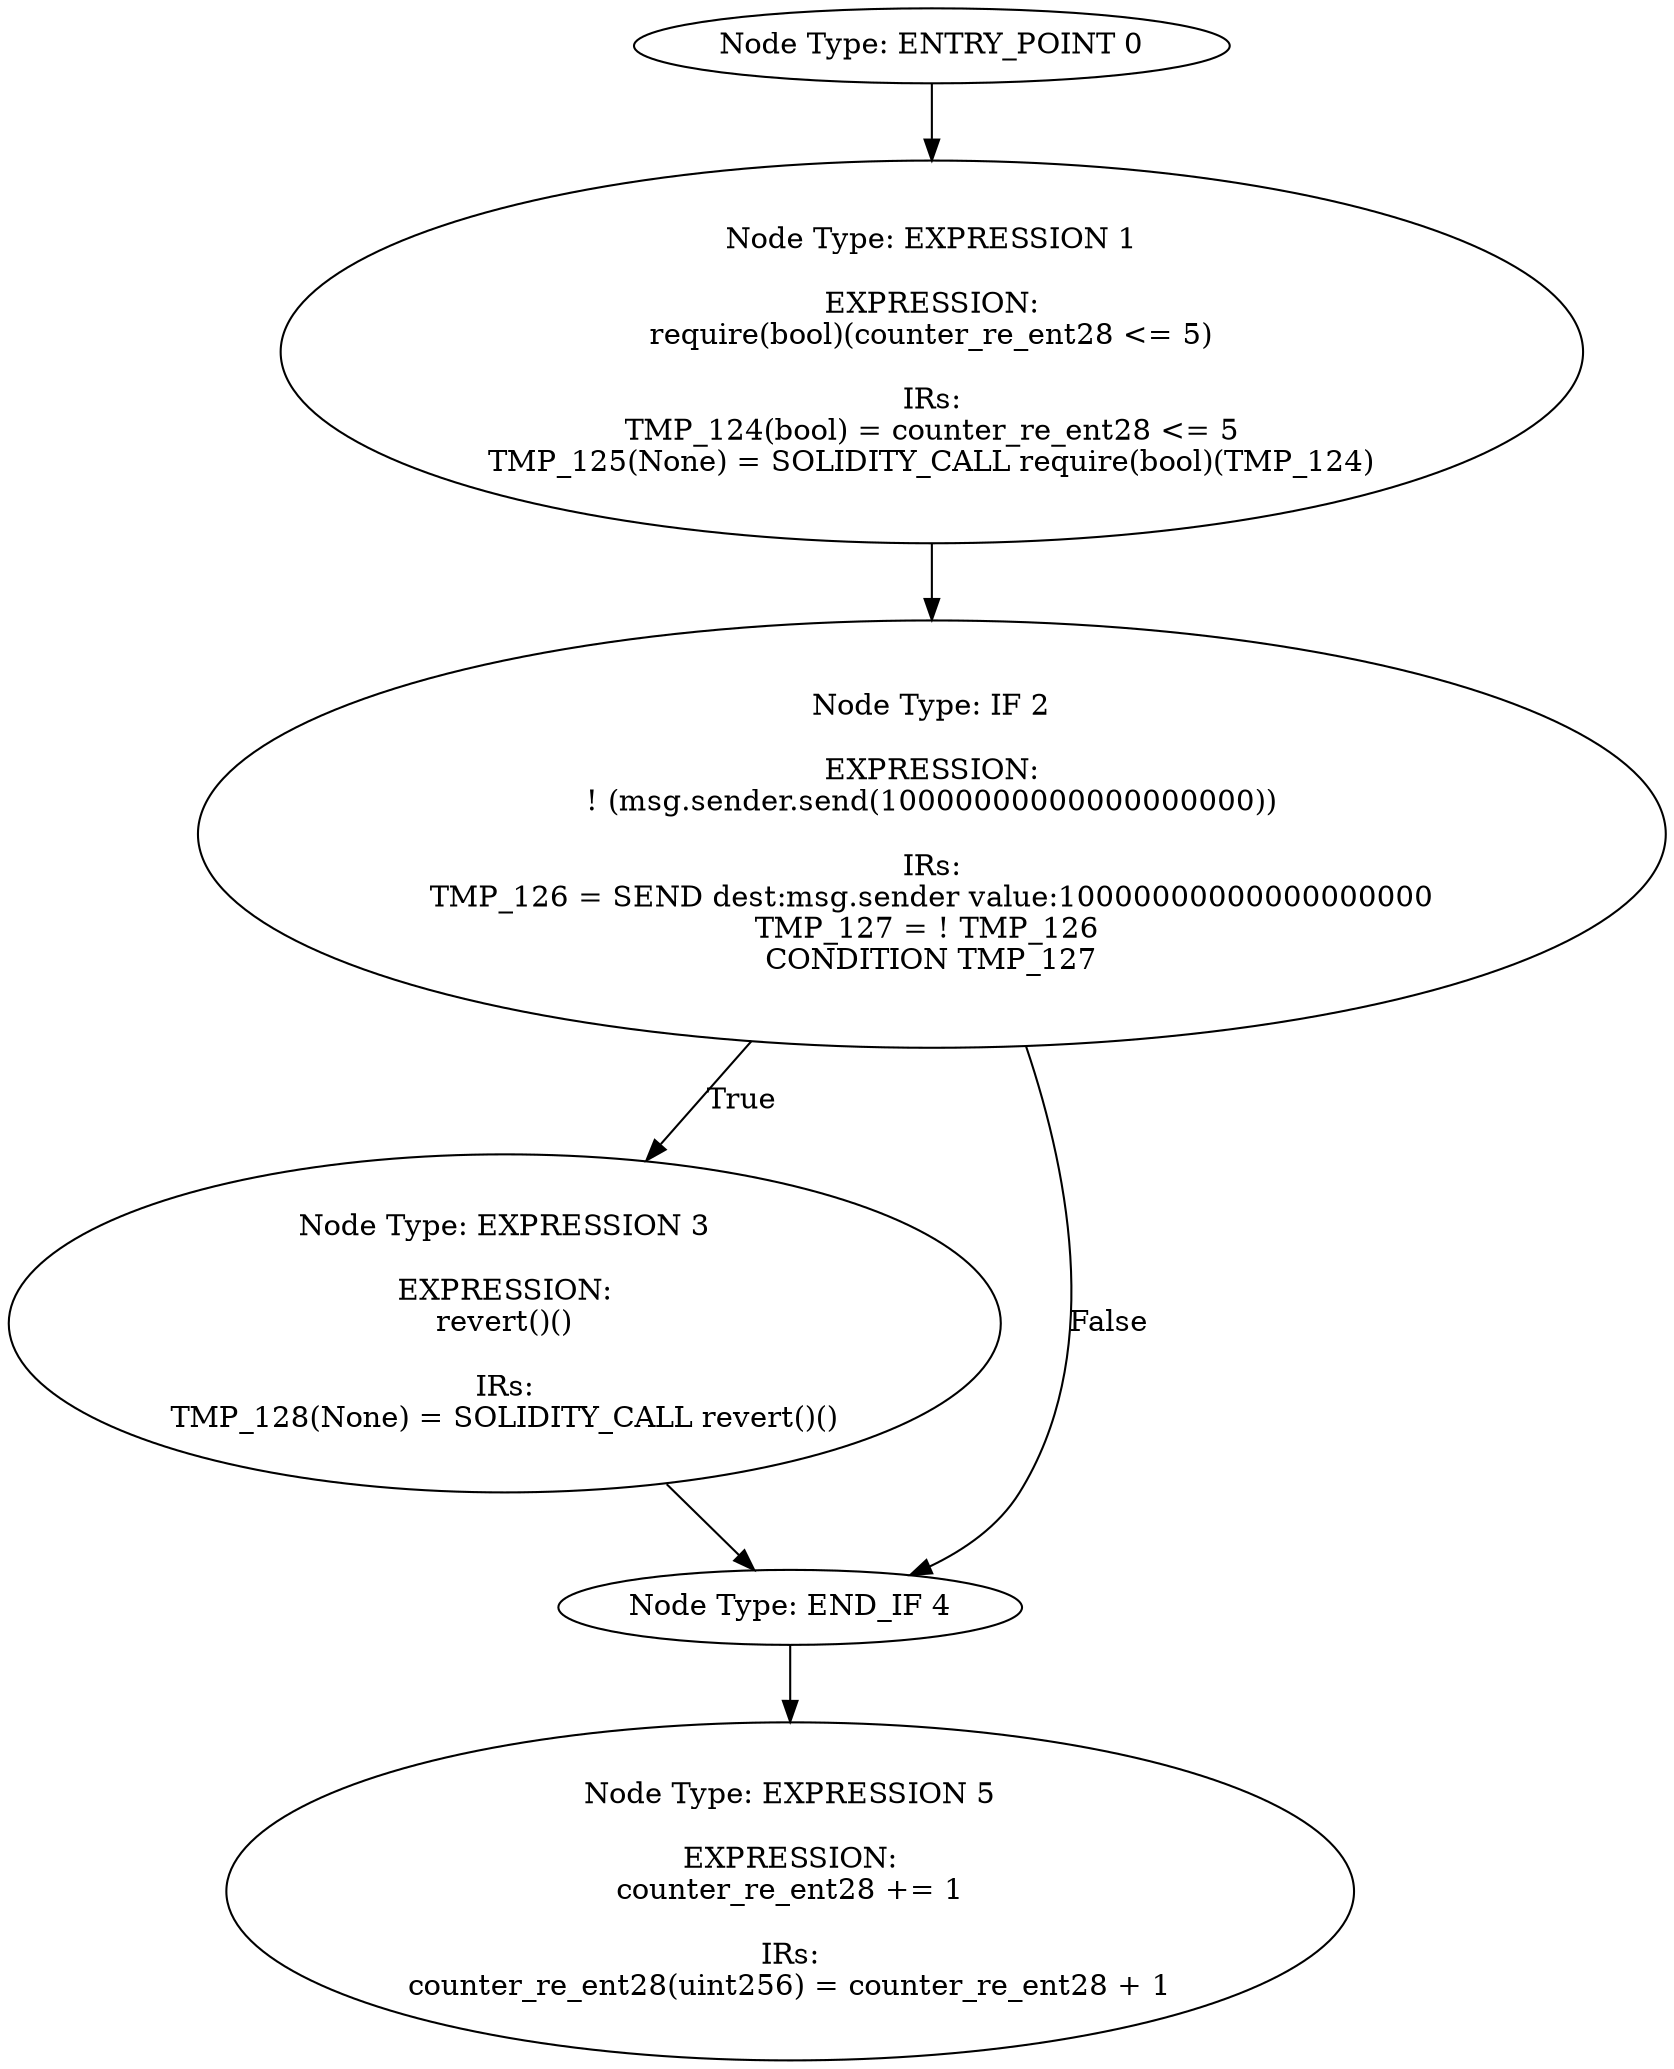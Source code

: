 digraph{
0[label="Node Type: ENTRY_POINT 0
"];
0->1;
1[label="Node Type: EXPRESSION 1

EXPRESSION:
require(bool)(counter_re_ent28 <= 5)

IRs:
TMP_124(bool) = counter_re_ent28 <= 5
TMP_125(None) = SOLIDITY_CALL require(bool)(TMP_124)"];
1->2;
2[label="Node Type: IF 2

EXPRESSION:
! (msg.sender.send(10000000000000000000))

IRs:
TMP_126 = SEND dest:msg.sender value:10000000000000000000
TMP_127 = ! TMP_126 
CONDITION TMP_127"];
2->3[label="True"];
2->4[label="False"];
3[label="Node Type: EXPRESSION 3

EXPRESSION:
revert()()

IRs:
TMP_128(None) = SOLIDITY_CALL revert()()"];
3->4;
4[label="Node Type: END_IF 4
"];
4->5;
5[label="Node Type: EXPRESSION 5

EXPRESSION:
counter_re_ent28 += 1

IRs:
counter_re_ent28(uint256) = counter_re_ent28 + 1"];
}
